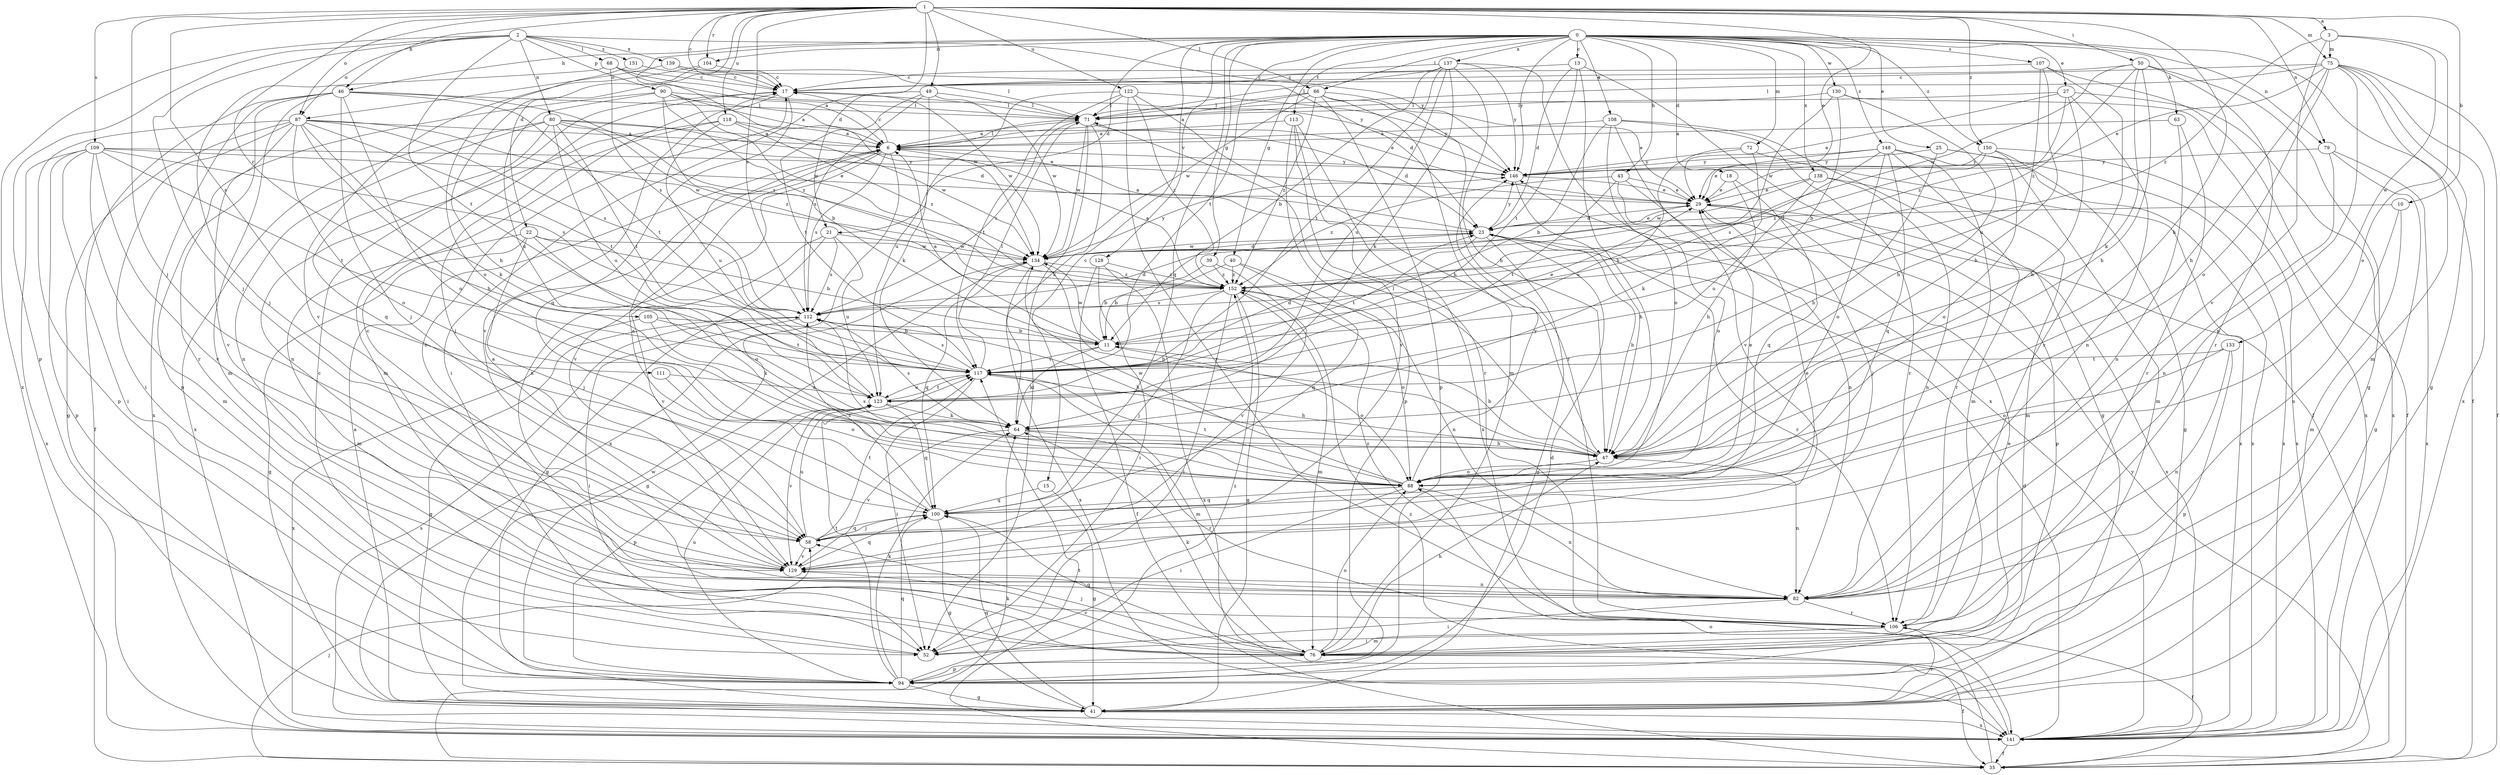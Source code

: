 strict digraph  {
0;
1;
2;
3;
6;
10;
11;
13;
15;
17;
18;
21;
22;
23;
25;
27;
29;
35;
39;
40;
41;
43;
46;
47;
49;
50;
52;
58;
63;
64;
66;
68;
71;
72;
75;
76;
79;
80;
82;
87;
88;
90;
94;
100;
104;
105;
106;
107;
108;
109;
111;
112;
113;
117;
118;
122;
123;
128;
129;
130;
133;
134;
137;
138;
139;
141;
146;
148;
150;
151;
152;
0 -> 13  [label=c];
0 -> 15  [label=c];
0 -> 18  [label=d];
0 -> 21  [label=d];
0 -> 25  [label=e];
0 -> 27  [label=e];
0 -> 35  [label=f];
0 -> 39  [label=g];
0 -> 40  [label=g];
0 -> 43  [label=h];
0 -> 46  [label=h];
0 -> 63  [label=k];
0 -> 66  [label=l];
0 -> 72  [label=m];
0 -> 79  [label=n];
0 -> 87  [label=o];
0 -> 100  [label=q];
0 -> 104  [label=r];
0 -> 107  [label=s];
0 -> 108  [label=s];
0 -> 113  [label=t];
0 -> 117  [label=t];
0 -> 128  [label=v];
0 -> 130  [label=w];
0 -> 137  [label=x];
0 -> 138  [label=x];
0 -> 146  [label=y];
0 -> 148  [label=z];
0 -> 150  [label=z];
1 -> 3  [label=a];
1 -> 10  [label=b];
1 -> 17  [label=c];
1 -> 21  [label=d];
1 -> 22  [label=d];
1 -> 29  [label=e];
1 -> 46  [label=h];
1 -> 47  [label=h];
1 -> 49  [label=i];
1 -> 50  [label=i];
1 -> 58  [label=j];
1 -> 66  [label=l];
1 -> 75  [label=m];
1 -> 79  [label=n];
1 -> 87  [label=o];
1 -> 104  [label=r];
1 -> 105  [label=r];
1 -> 109  [label=s];
1 -> 111  [label=s];
1 -> 112  [label=s];
1 -> 118  [label=u];
1 -> 122  [label=u];
1 -> 150  [label=z];
2 -> 58  [label=j];
2 -> 68  [label=l];
2 -> 80  [label=n];
2 -> 87  [label=o];
2 -> 90  [label=p];
2 -> 94  [label=p];
2 -> 117  [label=t];
2 -> 139  [label=x];
2 -> 141  [label=x];
2 -> 146  [label=y];
2 -> 151  [label=z];
3 -> 75  [label=m];
3 -> 88  [label=o];
3 -> 129  [label=v];
3 -> 133  [label=w];
3 -> 152  [label=z];
6 -> 17  [label=c];
6 -> 71  [label=l];
6 -> 82  [label=n];
6 -> 112  [label=s];
6 -> 129  [label=v];
6 -> 141  [label=x];
6 -> 146  [label=y];
10 -> 23  [label=d];
10 -> 76  [label=m];
10 -> 82  [label=n];
11 -> 6  [label=a];
11 -> 29  [label=e];
11 -> 64  [label=k];
11 -> 88  [label=o];
11 -> 117  [label=t];
11 -> 134  [label=w];
13 -> 17  [label=c];
13 -> 23  [label=d];
13 -> 35  [label=f];
13 -> 47  [label=h];
13 -> 117  [label=t];
15 -> 41  [label=g];
15 -> 100  [label=q];
17 -> 71  [label=l];
17 -> 76  [label=m];
17 -> 100  [label=q];
17 -> 129  [label=v];
17 -> 134  [label=w];
18 -> 29  [label=e];
18 -> 47  [label=h];
18 -> 100  [label=q];
21 -> 41  [label=g];
21 -> 112  [label=s];
21 -> 123  [label=u];
21 -> 129  [label=v];
21 -> 134  [label=w];
22 -> 11  [label=b];
22 -> 41  [label=g];
22 -> 58  [label=j];
22 -> 76  [label=m];
22 -> 88  [label=o];
22 -> 134  [label=w];
23 -> 6  [label=a];
23 -> 29  [label=e];
23 -> 41  [label=g];
23 -> 47  [label=h];
23 -> 106  [label=r];
23 -> 117  [label=t];
23 -> 134  [label=w];
23 -> 146  [label=y];
25 -> 47  [label=h];
25 -> 88  [label=o];
25 -> 141  [label=x];
25 -> 146  [label=y];
27 -> 29  [label=e];
27 -> 47  [label=h];
27 -> 71  [label=l];
27 -> 82  [label=n];
27 -> 141  [label=x];
27 -> 152  [label=z];
29 -> 23  [label=d];
29 -> 58  [label=j];
29 -> 94  [label=p];
29 -> 141  [label=x];
35 -> 58  [label=j];
35 -> 64  [label=k];
35 -> 88  [label=o];
35 -> 117  [label=t];
35 -> 146  [label=y];
39 -> 11  [label=b];
39 -> 129  [label=v];
39 -> 152  [label=z];
40 -> 11  [label=b];
40 -> 82  [label=n];
40 -> 100  [label=q];
40 -> 152  [label=z];
41 -> 6  [label=a];
41 -> 100  [label=q];
41 -> 106  [label=r];
41 -> 141  [label=x];
43 -> 29  [label=e];
43 -> 82  [label=n];
43 -> 88  [label=o];
43 -> 117  [label=t];
43 -> 152  [label=z];
46 -> 35  [label=f];
46 -> 58  [label=j];
46 -> 71  [label=l];
46 -> 76  [label=m];
46 -> 88  [label=o];
46 -> 94  [label=p];
46 -> 117  [label=t];
46 -> 141  [label=x];
46 -> 152  [label=z];
47 -> 11  [label=b];
47 -> 71  [label=l];
47 -> 82  [label=n];
47 -> 88  [label=o];
49 -> 52  [label=i];
49 -> 64  [label=k];
49 -> 71  [label=l];
49 -> 112  [label=s];
49 -> 117  [label=t];
49 -> 134  [label=w];
50 -> 17  [label=c];
50 -> 41  [label=g];
50 -> 47  [label=h];
50 -> 64  [label=k];
50 -> 106  [label=r];
50 -> 134  [label=w];
50 -> 152  [label=z];
52 -> 17  [label=c];
58 -> 29  [label=e];
58 -> 100  [label=q];
58 -> 117  [label=t];
58 -> 123  [label=u];
58 -> 129  [label=v];
63 -> 6  [label=a];
63 -> 82  [label=n];
63 -> 106  [label=r];
64 -> 47  [label=h];
64 -> 106  [label=r];
64 -> 112  [label=s];
64 -> 129  [label=v];
66 -> 6  [label=a];
66 -> 29  [label=e];
66 -> 71  [label=l];
66 -> 76  [label=m];
66 -> 94  [label=p];
66 -> 106  [label=r];
66 -> 134  [label=w];
66 -> 152  [label=z];
68 -> 6  [label=a];
68 -> 17  [label=c];
68 -> 58  [label=j];
68 -> 112  [label=s];
68 -> 146  [label=y];
71 -> 6  [label=a];
71 -> 23  [label=d];
71 -> 52  [label=i];
71 -> 64  [label=k];
71 -> 112  [label=s];
71 -> 134  [label=w];
72 -> 64  [label=k];
72 -> 123  [label=u];
72 -> 141  [label=x];
72 -> 146  [label=y];
75 -> 17  [label=c];
75 -> 29  [label=e];
75 -> 35  [label=f];
75 -> 41  [label=g];
75 -> 47  [label=h];
75 -> 71  [label=l];
75 -> 76  [label=m];
75 -> 82  [label=n];
75 -> 88  [label=o];
75 -> 141  [label=x];
76 -> 35  [label=f];
76 -> 47  [label=h];
76 -> 58  [label=j];
76 -> 64  [label=k];
76 -> 88  [label=o];
76 -> 94  [label=p];
76 -> 100  [label=q];
76 -> 129  [label=v];
79 -> 41  [label=g];
79 -> 82  [label=n];
79 -> 141  [label=x];
79 -> 146  [label=y];
80 -> 6  [label=a];
80 -> 23  [label=d];
80 -> 29  [label=e];
80 -> 82  [label=n];
80 -> 100  [label=q];
80 -> 117  [label=t];
80 -> 123  [label=u];
80 -> 141  [label=x];
80 -> 152  [label=z];
82 -> 17  [label=c];
82 -> 52  [label=i];
82 -> 106  [label=r];
82 -> 152  [label=z];
87 -> 6  [label=a];
87 -> 41  [label=g];
87 -> 47  [label=h];
87 -> 52  [label=i];
87 -> 64  [label=k];
87 -> 88  [label=o];
87 -> 94  [label=p];
87 -> 112  [label=s];
87 -> 117  [label=t];
87 -> 129  [label=v];
87 -> 134  [label=w];
88 -> 29  [label=e];
88 -> 52  [label=i];
88 -> 82  [label=n];
88 -> 100  [label=q];
88 -> 112  [label=s];
88 -> 117  [label=t];
88 -> 134  [label=w];
88 -> 146  [label=y];
90 -> 6  [label=a];
90 -> 11  [label=b];
90 -> 29  [label=e];
90 -> 71  [label=l];
90 -> 106  [label=r];
90 -> 123  [label=u];
90 -> 134  [label=w];
90 -> 152  [label=z];
94 -> 23  [label=d];
94 -> 29  [label=e];
94 -> 41  [label=g];
94 -> 64  [label=k];
94 -> 100  [label=q];
94 -> 117  [label=t];
94 -> 123  [label=u];
94 -> 134  [label=w];
94 -> 152  [label=z];
100 -> 6  [label=a];
100 -> 41  [label=g];
100 -> 58  [label=j];
100 -> 112  [label=s];
104 -> 17  [label=c];
104 -> 47  [label=h];
104 -> 129  [label=v];
105 -> 11  [label=b];
105 -> 64  [label=k];
105 -> 117  [label=t];
105 -> 141  [label=x];
106 -> 35  [label=f];
106 -> 52  [label=i];
106 -> 76  [label=m];
107 -> 17  [label=c];
107 -> 35  [label=f];
107 -> 47  [label=h];
107 -> 106  [label=r];
107 -> 123  [label=u];
108 -> 6  [label=a];
108 -> 11  [label=b];
108 -> 41  [label=g];
108 -> 88  [label=o];
108 -> 106  [label=r];
108 -> 129  [label=v];
109 -> 29  [label=e];
109 -> 52  [label=i];
109 -> 76  [label=m];
109 -> 94  [label=p];
109 -> 112  [label=s];
109 -> 117  [label=t];
109 -> 129  [label=v];
109 -> 141  [label=x];
109 -> 146  [label=y];
111 -> 88  [label=o];
111 -> 123  [label=u];
112 -> 11  [label=b];
112 -> 23  [label=d];
112 -> 41  [label=g];
112 -> 47  [label=h];
112 -> 52  [label=i];
113 -> 6  [label=a];
113 -> 94  [label=p];
113 -> 106  [label=r];
113 -> 129  [label=v];
113 -> 141  [label=x];
117 -> 23  [label=d];
117 -> 47  [label=h];
117 -> 52  [label=i];
117 -> 71  [label=l];
117 -> 76  [label=m];
117 -> 112  [label=s];
117 -> 123  [label=u];
118 -> 6  [label=a];
118 -> 58  [label=j];
118 -> 82  [label=n];
118 -> 123  [label=u];
118 -> 134  [label=w];
118 -> 152  [label=z];
122 -> 47  [label=h];
122 -> 71  [label=l];
122 -> 106  [label=r];
122 -> 117  [label=t];
122 -> 123  [label=u];
122 -> 146  [label=y];
122 -> 152  [label=z];
123 -> 64  [label=k];
123 -> 94  [label=p];
123 -> 100  [label=q];
123 -> 117  [label=t];
123 -> 129  [label=v];
128 -> 35  [label=f];
128 -> 52  [label=i];
128 -> 141  [label=x];
128 -> 152  [label=z];
129 -> 6  [label=a];
129 -> 17  [label=c];
129 -> 82  [label=n];
129 -> 100  [label=q];
130 -> 11  [label=b];
130 -> 47  [label=h];
130 -> 71  [label=l];
130 -> 134  [label=w];
130 -> 141  [label=x];
133 -> 82  [label=n];
133 -> 88  [label=o];
133 -> 94  [label=p];
133 -> 117  [label=t];
134 -> 23  [label=d];
134 -> 41  [label=g];
134 -> 47  [label=h];
134 -> 100  [label=q];
134 -> 141  [label=x];
134 -> 146  [label=y];
134 -> 152  [label=z];
137 -> 11  [label=b];
137 -> 17  [label=c];
137 -> 47  [label=h];
137 -> 64  [label=k];
137 -> 71  [label=l];
137 -> 117  [label=t];
137 -> 123  [label=u];
137 -> 141  [label=x];
137 -> 146  [label=y];
138 -> 29  [label=e];
138 -> 76  [label=m];
138 -> 82  [label=n];
138 -> 123  [label=u];
138 -> 134  [label=w];
139 -> 17  [label=c];
139 -> 23  [label=d];
139 -> 71  [label=l];
139 -> 134  [label=w];
141 -> 23  [label=d];
141 -> 35  [label=f];
141 -> 112  [label=s];
141 -> 152  [label=z];
146 -> 29  [label=e];
146 -> 47  [label=h];
148 -> 29  [label=e];
148 -> 76  [label=m];
148 -> 88  [label=o];
148 -> 100  [label=q];
148 -> 106  [label=r];
148 -> 112  [label=s];
148 -> 141  [label=x];
148 -> 146  [label=y];
150 -> 41  [label=g];
150 -> 76  [label=m];
150 -> 141  [label=x];
150 -> 146  [label=y];
150 -> 152  [label=z];
151 -> 17  [label=c];
151 -> 88  [label=o];
152 -> 6  [label=a];
152 -> 41  [label=g];
152 -> 52  [label=i];
152 -> 58  [label=j];
152 -> 76  [label=m];
152 -> 88  [label=o];
152 -> 112  [label=s];
}
